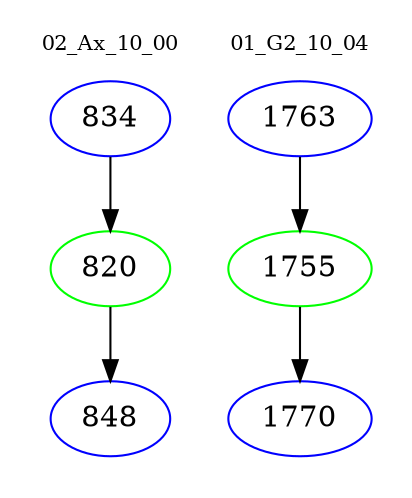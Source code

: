 digraph{
subgraph cluster_0 {
color = white
label = "02_Ax_10_00";
fontsize=10;
T0_834 [label="834", color="blue"]
T0_834 -> T0_820 [color="black"]
T0_820 [label="820", color="green"]
T0_820 -> T0_848 [color="black"]
T0_848 [label="848", color="blue"]
}
subgraph cluster_1 {
color = white
label = "01_G2_10_04";
fontsize=10;
T1_1763 [label="1763", color="blue"]
T1_1763 -> T1_1755 [color="black"]
T1_1755 [label="1755", color="green"]
T1_1755 -> T1_1770 [color="black"]
T1_1770 [label="1770", color="blue"]
}
}
